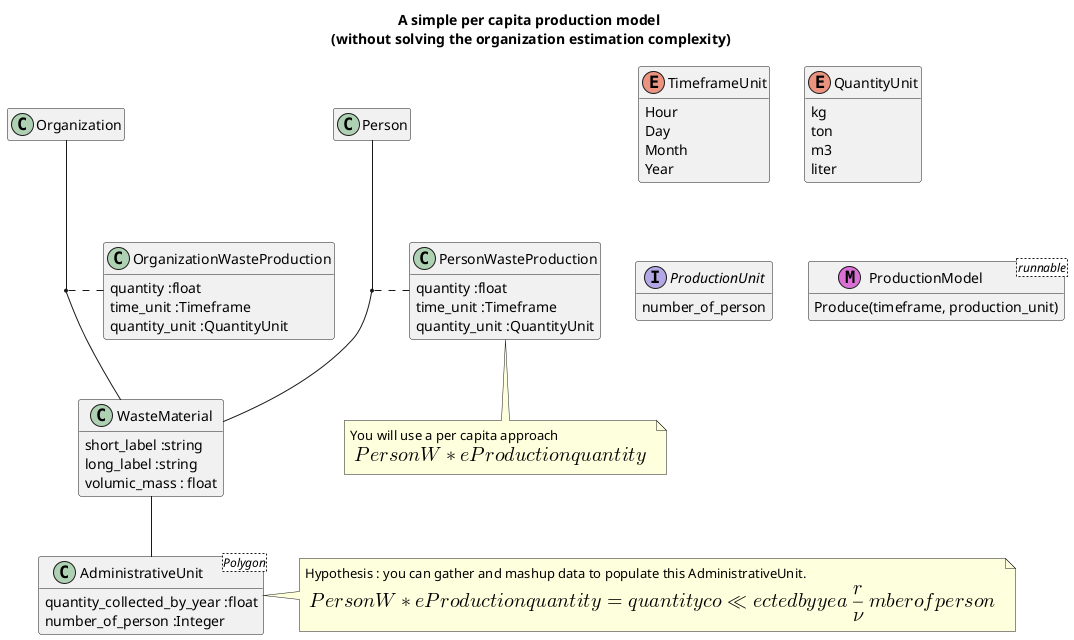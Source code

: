 @startuml
Title A simple per capita production model \n(without solving the organization estimation complexity)
hide empty members
class Organization
class Person

class WasteMaterial {
short_label :string
long_label :string
volumic_mass : float
}

class PersonWasteProduction {
quantity :float
time_unit :Timeframe
quantity_unit :QuantityUnit
}
note bottom
You will use a per capita approach
<math> Person Waste Production quantity  </math>
end note
(Person, WasteMaterial) ..  PersonWasteProduction

class OrganizationWasteProduction {
quantity :float
time_unit :Timeframe
quantity_unit :QuantityUnit
}
(Organization, WasteMaterial) ..  OrganizationWasteProduction

Enum TimeframeUnit {
Hour
Day
Month
Year
}
enum QuantityUnit {
kg
ton
m3
liter
}

Interface ProductionUnit {
number_of_person
}

class AdministrativeUnit<Polygon> {
quantity_collected_by_year :float
number_of_person :Integer
}
WasteMaterial -- AdministrativeUnit

note right
Hypothesis : you can gather and mashup data to populate this AdministrativeUnit.
<math> Person Waste Production quantity = quantity collected by year / number of person </math>
end note

class ProductionModel<runnable> << (M,orchid) >> {
Produce(timeframe, production_unit)
}

@enduml